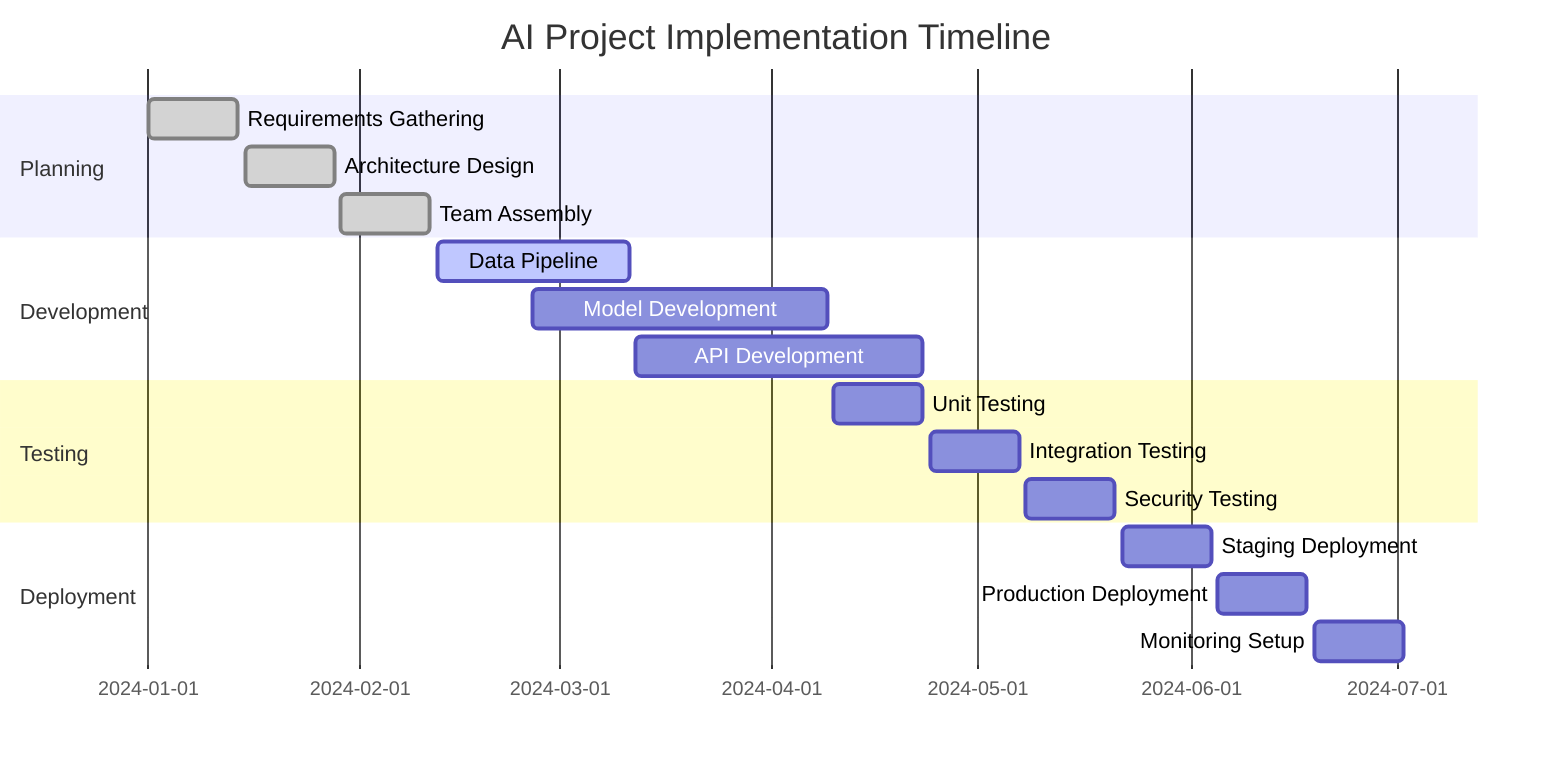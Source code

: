 gantt
    title AI Project Implementation Timeline
    dateFormat  YYYY-MM-DD
    section Planning
    Requirements Gathering    :done, req, 2024-01-01, 2024-01-14
    Architecture Design      :done, arch, 2024-01-15, 2024-01-28
    Team Assembly           :done, team, 2024-01-29, 2024-02-11
    
    section Development
    Data Pipeline           :active, data, 2024-02-12, 2024-03-11
    Model Development       :model, 2024-02-26, 2024-04-09
    API Development         :api, 2024-03-12, 2024-04-23
    
    section Testing
    Unit Testing           :test, 2024-04-10, 2024-04-23
    Integration Testing    :int, 2024-04-24, 2024-05-07
    Security Testing       :sec, 2024-05-08, 2024-05-21
    
    section Deployment
    Staging Deployment     :stage, 2024-05-22, 2024-06-04
    Production Deployment  :prod, 2024-06-05, 2024-06-18
    Monitoring Setup       :mon, 2024-06-19, 2024-07-02